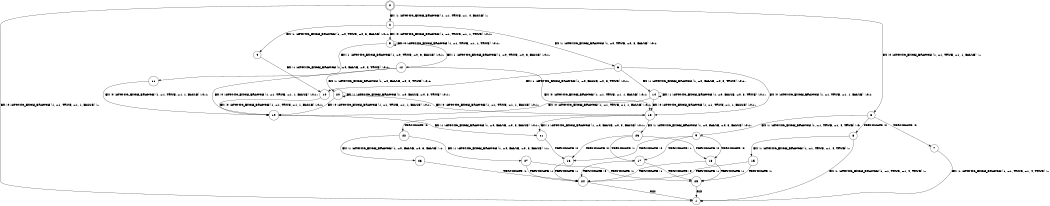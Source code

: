 digraph BCG {
size = "7, 10.5";
center = TRUE;
node [shape = circle];
0 [peripheries = 2];
0 -> 1 [label = "EX !0 !ATOMIC_EXCH_BRANCH (1, +1, TRUE, +1, 1, FALSE) !::"];
0 -> 2 [label = "EX !1 !ATOMIC_EXCH_BRANCH (1, +1, TRUE, +1, 4, FALSE) !::"];
0 -> 3 [label = "EX !0 !ATOMIC_EXCH_BRANCH (1, +1, TRUE, +1, 1, FALSE) !::"];
2 -> 4 [label = "EX !1 !ATOMIC_EXCH_BRANCH (1, +0, TRUE, +0, 3, FALSE) !:0:1:"];
2 -> 5 [label = "EX !0 !ATOMIC_EXCH_BRANCH (1, +1, TRUE, +1, 1, TRUE) !:0:1:"];
2 -> 6 [label = "EX !1 !ATOMIC_EXCH_BRANCH (1, +0, TRUE, +0, 3, FALSE) !:0:1:"];
3 -> 7 [label = "TERMINATE !0"];
3 -> 8 [label = "TERMINATE !0"];
3 -> 9 [label = "EX !1 !ATOMIC_EXCH_BRANCH (1, +1, TRUE, +1, 4, TRUE) !:0:"];
4 -> 10 [label = "EX !1 !ATOMIC_EXCH_BRANCH (1, +0, FALSE, +0, 3, TRUE) !:0:1:"];
5 -> 11 [label = "EX !1 !ATOMIC_EXCH_BRANCH (1, +0, TRUE, +0, 3, FALSE) !:0:1:"];
5 -> 12 [label = "EX !1 !ATOMIC_EXCH_BRANCH (1, +0, TRUE, +0, 3, FALSE) !:0:1:"];
5 -> 5 [label = "EX !0 !ATOMIC_EXCH_BRANCH (1, +1, TRUE, +1, 1, TRUE) !:0:1:"];
6 -> 10 [label = "EX !1 !ATOMIC_EXCH_BRANCH (1, +0, FALSE, +0, 3, TRUE) !:0:1:"];
6 -> 13 [label = "EX !0 !ATOMIC_EXCH_BRANCH (1, +1, TRUE, +1, 1, FALSE) !:0:1:"];
6 -> 14 [label = "EX !1 !ATOMIC_EXCH_BRANCH (1, +0, FALSE, +0, 3, TRUE) !:0:1:"];
7 -> 1 [label = "EX !1 !ATOMIC_EXCH_BRANCH (1, +1, TRUE, +1, 4, TRUE) !::"];
8 -> 1 [label = "EX !1 !ATOMIC_EXCH_BRANCH (1, +1, TRUE, +1, 4, TRUE) !::"];
8 -> 15 [label = "EX !1 !ATOMIC_EXCH_BRANCH (1, +1, TRUE, +1, 4, TRUE) !::"];
9 -> 16 [label = "TERMINATE !0"];
9 -> 17 [label = "TERMINATE !1"];
9 -> 18 [label = "TERMINATE !0"];
10 -> 19 [label = "EX !0 !ATOMIC_EXCH_BRANCH (1, +1, TRUE, +1, 1, FALSE) !:0:1:"];
11 -> 19 [label = "EX !0 !ATOMIC_EXCH_BRANCH (1, +1, TRUE, +1, 1, FALSE) !:0:1:"];
12 -> 19 [label = "EX !0 !ATOMIC_EXCH_BRANCH (1, +1, TRUE, +1, 1, FALSE) !:0:1:"];
12 -> 20 [label = "EX !1 !ATOMIC_EXCH_BRANCH (1, +0, FALSE, +0, 3, TRUE) !:0:1:"];
12 -> 13 [label = "EX !0 !ATOMIC_EXCH_BRANCH (1, +1, TRUE, +1, 1, FALSE) !:0:1:"];
13 -> 21 [label = "EX !1 !ATOMIC_EXCH_BRANCH (1, +0, FALSE, +0, 3, FALSE) !:0:1:"];
13 -> 22 [label = "TERMINATE !0"];
13 -> 23 [label = "EX !1 !ATOMIC_EXCH_BRANCH (1, +0, FALSE, +0, 3, FALSE) !:0:1:"];
14 -> 19 [label = "EX !0 !ATOMIC_EXCH_BRANCH (1, +1, TRUE, +1, 1, FALSE) !:0:1:"];
14 -> 13 [label = "EX !0 !ATOMIC_EXCH_BRANCH (1, +1, TRUE, +1, 1, FALSE) !:0:1:"];
14 -> 14 [label = "EX !1 !ATOMIC_EXCH_BRANCH (1, +0, FALSE, +0, 3, TRUE) !:0:1:"];
15 -> 24 [label = "TERMINATE !1"];
15 -> 25 [label = "TERMINATE !1"];
16 -> 24 [label = "TERMINATE !1"];
17 -> 24 [label = "TERMINATE !0"];
17 -> 25 [label = "TERMINATE !0"];
18 -> 24 [label = "TERMINATE !1"];
18 -> 25 [label = "TERMINATE !1"];
19 -> 21 [label = "EX !1 !ATOMIC_EXCH_BRANCH (1, +0, FALSE, +0, 3, FALSE) !:0:1:"];
20 -> 19 [label = "EX !0 !ATOMIC_EXCH_BRANCH (1, +1, TRUE, +1, 1, FALSE) !:0:1:"];
20 -> 20 [label = "EX !1 !ATOMIC_EXCH_BRANCH (1, +0, FALSE, +0, 3, TRUE) !:0:1:"];
20 -> 13 [label = "EX !0 !ATOMIC_EXCH_BRANCH (1, +1, TRUE, +1, 1, FALSE) !:0:1:"];
21 -> 16 [label = "TERMINATE !0"];
22 -> 26 [label = "EX !1 !ATOMIC_EXCH_BRANCH (1, +0, FALSE, +0, 3, FALSE) !:1:"];
22 -> 27 [label = "EX !1 !ATOMIC_EXCH_BRANCH (1, +0, FALSE, +0, 3, FALSE) !:1:"];
23 -> 16 [label = "TERMINATE !0"];
23 -> 17 [label = "TERMINATE !1"];
23 -> 18 [label = "TERMINATE !0"];
24 -> 1 [label = "exit"];
25 -> 1 [label = "exit"];
26 -> 24 [label = "TERMINATE !1"];
27 -> 24 [label = "TERMINATE !1"];
27 -> 25 [label = "TERMINATE !1"];
}
